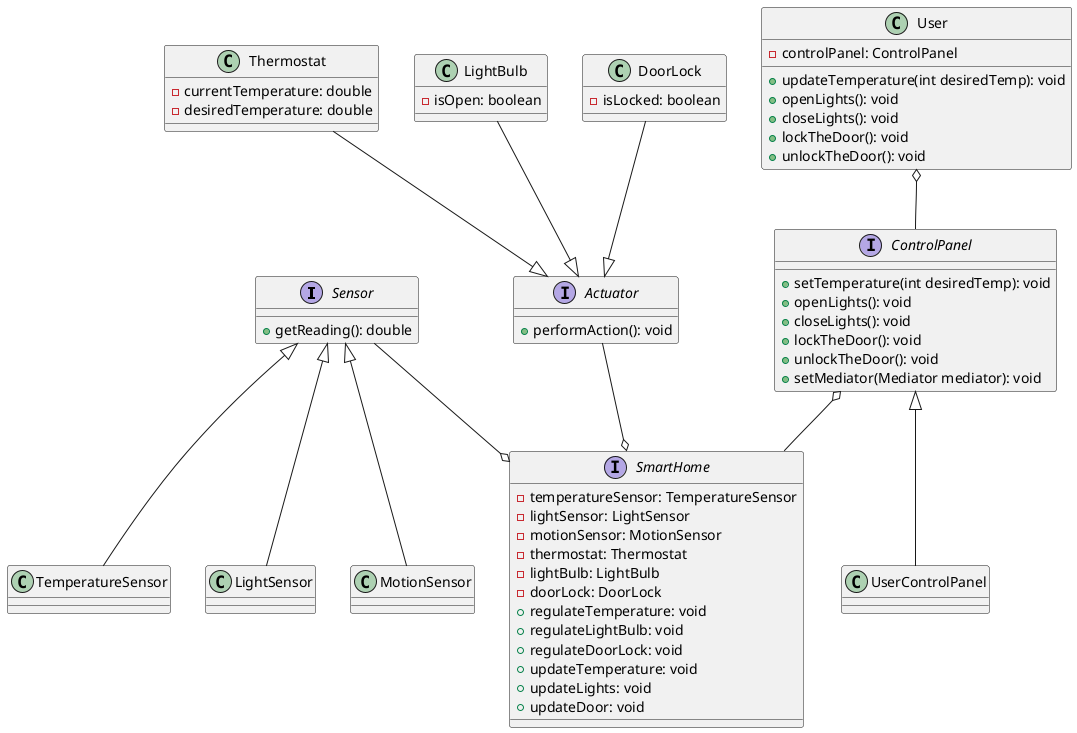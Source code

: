 @startuml
interface Sensor {
        +getReading(): double
    }
    class TemperatureSensor {
    }
    class LightSensor {
    }
    class MotionSensor {
    }
    interface Actuator {
        +performAction(): void
    }
    class Thermostat {
        -currentTemperature: double
        -desiredTemperature: double
    }
    class LightBulb {
        -isOpen: boolean
    }
    class DoorLock {
        -isLocked: boolean
    }
interface ControlPanel {
    +setTemperature(int desiredTemp): void
    +openLights(): void
    +closeLights(): void
    +lockTheDoor(): void
    +unlockTheDoor(): void
    +setMediator(Mediator mediator): void
}
class UserControlPanel {
}
interface SmartHome {
    -temperatureSensor: TemperatureSensor
    -lightSensor: LightSensor
    -motionSensor: MotionSensor
    -thermostat: Thermostat
    -lightBulb: LightBulb
    -doorLock: DoorLock
    +regulateTemperature: void
    +regulateLightBulb: void
    +regulateDoorLock: void
    +updateTemperature: void
    +updateLights: void
    +updateDoor: void
}
class User {
   -controlPanel: ControlPanel
   +updateTemperature(int desiredTemp): void
   +openLights(): void
   +closeLights(): void
   +lockTheDoor(): void
   +unlockTheDoor(): void
}

ControlPanel o-- SmartHome
Sensor --o  SmartHome
Actuator --o SmartHome
Sensor <|-- TemperatureSensor
Sensor <|-- LightSensor
Sensor <|-- MotionSensor
Thermostat  --|>  Actuator
LightBulb  --|>   Actuator
DoorLock  --|> Actuator
ControlPanel <|--  UserControlPanel
User o-- ControlPanel
@enduml